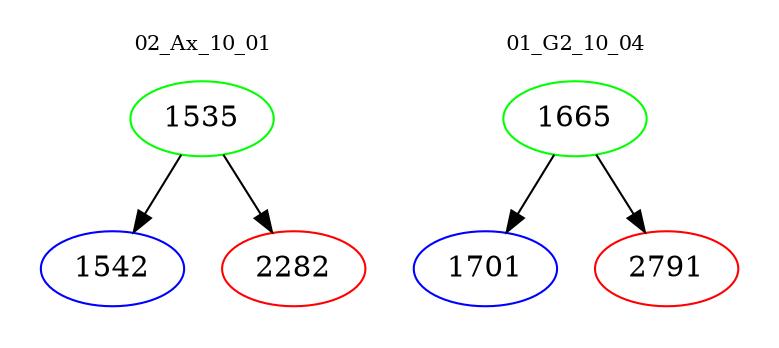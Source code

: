 digraph{
subgraph cluster_0 {
color = white
label = "02_Ax_10_01";
fontsize=10;
T0_1535 [label="1535", color="green"]
T0_1535 -> T0_1542 [color="black"]
T0_1542 [label="1542", color="blue"]
T0_1535 -> T0_2282 [color="black"]
T0_2282 [label="2282", color="red"]
}
subgraph cluster_1 {
color = white
label = "01_G2_10_04";
fontsize=10;
T1_1665 [label="1665", color="green"]
T1_1665 -> T1_1701 [color="black"]
T1_1701 [label="1701", color="blue"]
T1_1665 -> T1_2791 [color="black"]
T1_2791 [label="2791", color="red"]
}
}
